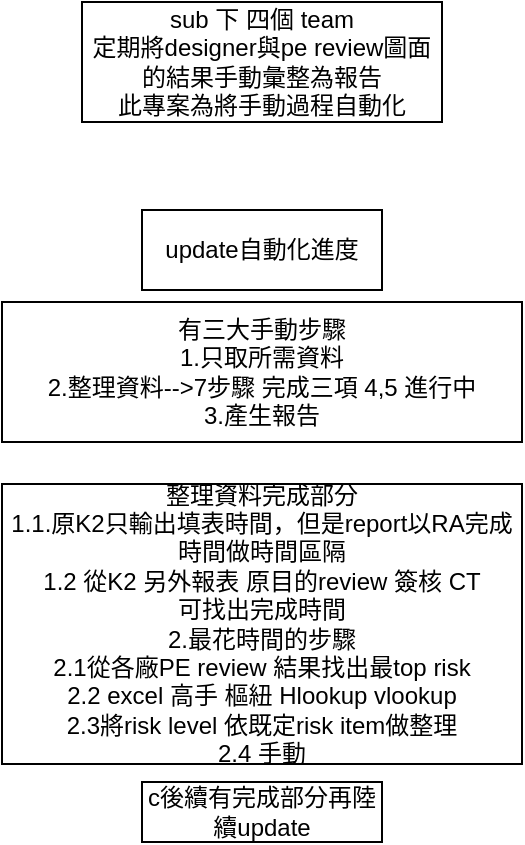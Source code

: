 <mxfile version="14.4.7" type="github">
  <diagram id="pPRPS4XdInJoalC7eAKX" name="Page-1">
    <mxGraphModel dx="1182" dy="675" grid="1" gridSize="10" guides="1" tooltips="1" connect="1" arrows="1" fold="1" page="1" pageScale="1" pageWidth="827" pageHeight="1169" math="0" shadow="0">
      <root>
        <mxCell id="0" />
        <mxCell id="1" parent="0" />
        <mxCell id="IhpT-rHaxwDqToHM90CG-1" value="sub 下 四個 team&lt;br&gt;定期將designer與pe review圖面的結果手動彙整為報告&lt;br&gt;此專案為將手動過程自動化" style="rounded=0;whiteSpace=wrap;html=1;" parent="1" vertex="1">
          <mxGeometry x="160" y="140" width="180" height="60" as="geometry" />
        </mxCell>
        <mxCell id="u1KyyM-jcr3i3bjUg-Uj-1" value="update自動化進度" style="rounded=0;whiteSpace=wrap;html=1;" parent="1" vertex="1">
          <mxGeometry x="190" y="244" width="120" height="40" as="geometry" />
        </mxCell>
        <mxCell id="u1KyyM-jcr3i3bjUg-Uj-2" value="有三大手動步驟&lt;br&gt;1.只取所需資料&lt;br&gt;2.整理資料--&amp;gt;7步驟 完成三項 4,5 進行中&lt;br&gt;3.產生報告" style="rounded=0;whiteSpace=wrap;html=1;" parent="1" vertex="1">
          <mxGeometry x="120" y="290" width="260" height="70" as="geometry" />
        </mxCell>
        <mxCell id="u1KyyM-jcr3i3bjUg-Uj-3" value="整理資料完成部分&lt;br&gt;1.1.原K2只輸出填表時間，但是report以RA完成時間做時間區隔&lt;br&gt;1.2 從K2 另外報表 原目的review 簽核 CT &lt;br&gt;可找出完成時間&lt;br&gt;2.最花時間的步驟&lt;br&gt;2.1從各廠PE review 結果找出最top risk&lt;br&gt;2.2 excel 高手 樞紐 Hlookup vlookup&lt;br&gt;2.3將risk level 依既定risk item做整理&lt;br&gt;2.4 手動" style="rounded=0;whiteSpace=wrap;html=1;" parent="1" vertex="1">
          <mxGeometry x="120" y="381" width="260" height="140" as="geometry" />
        </mxCell>
        <mxCell id="u1KyyM-jcr3i3bjUg-Uj-4" value="c後續有完成部分再陸續update" style="rounded=0;whiteSpace=wrap;html=1;" parent="1" vertex="1">
          <mxGeometry x="190" y="530" width="120" height="30" as="geometry" />
        </mxCell>
      </root>
    </mxGraphModel>
  </diagram>
</mxfile>
